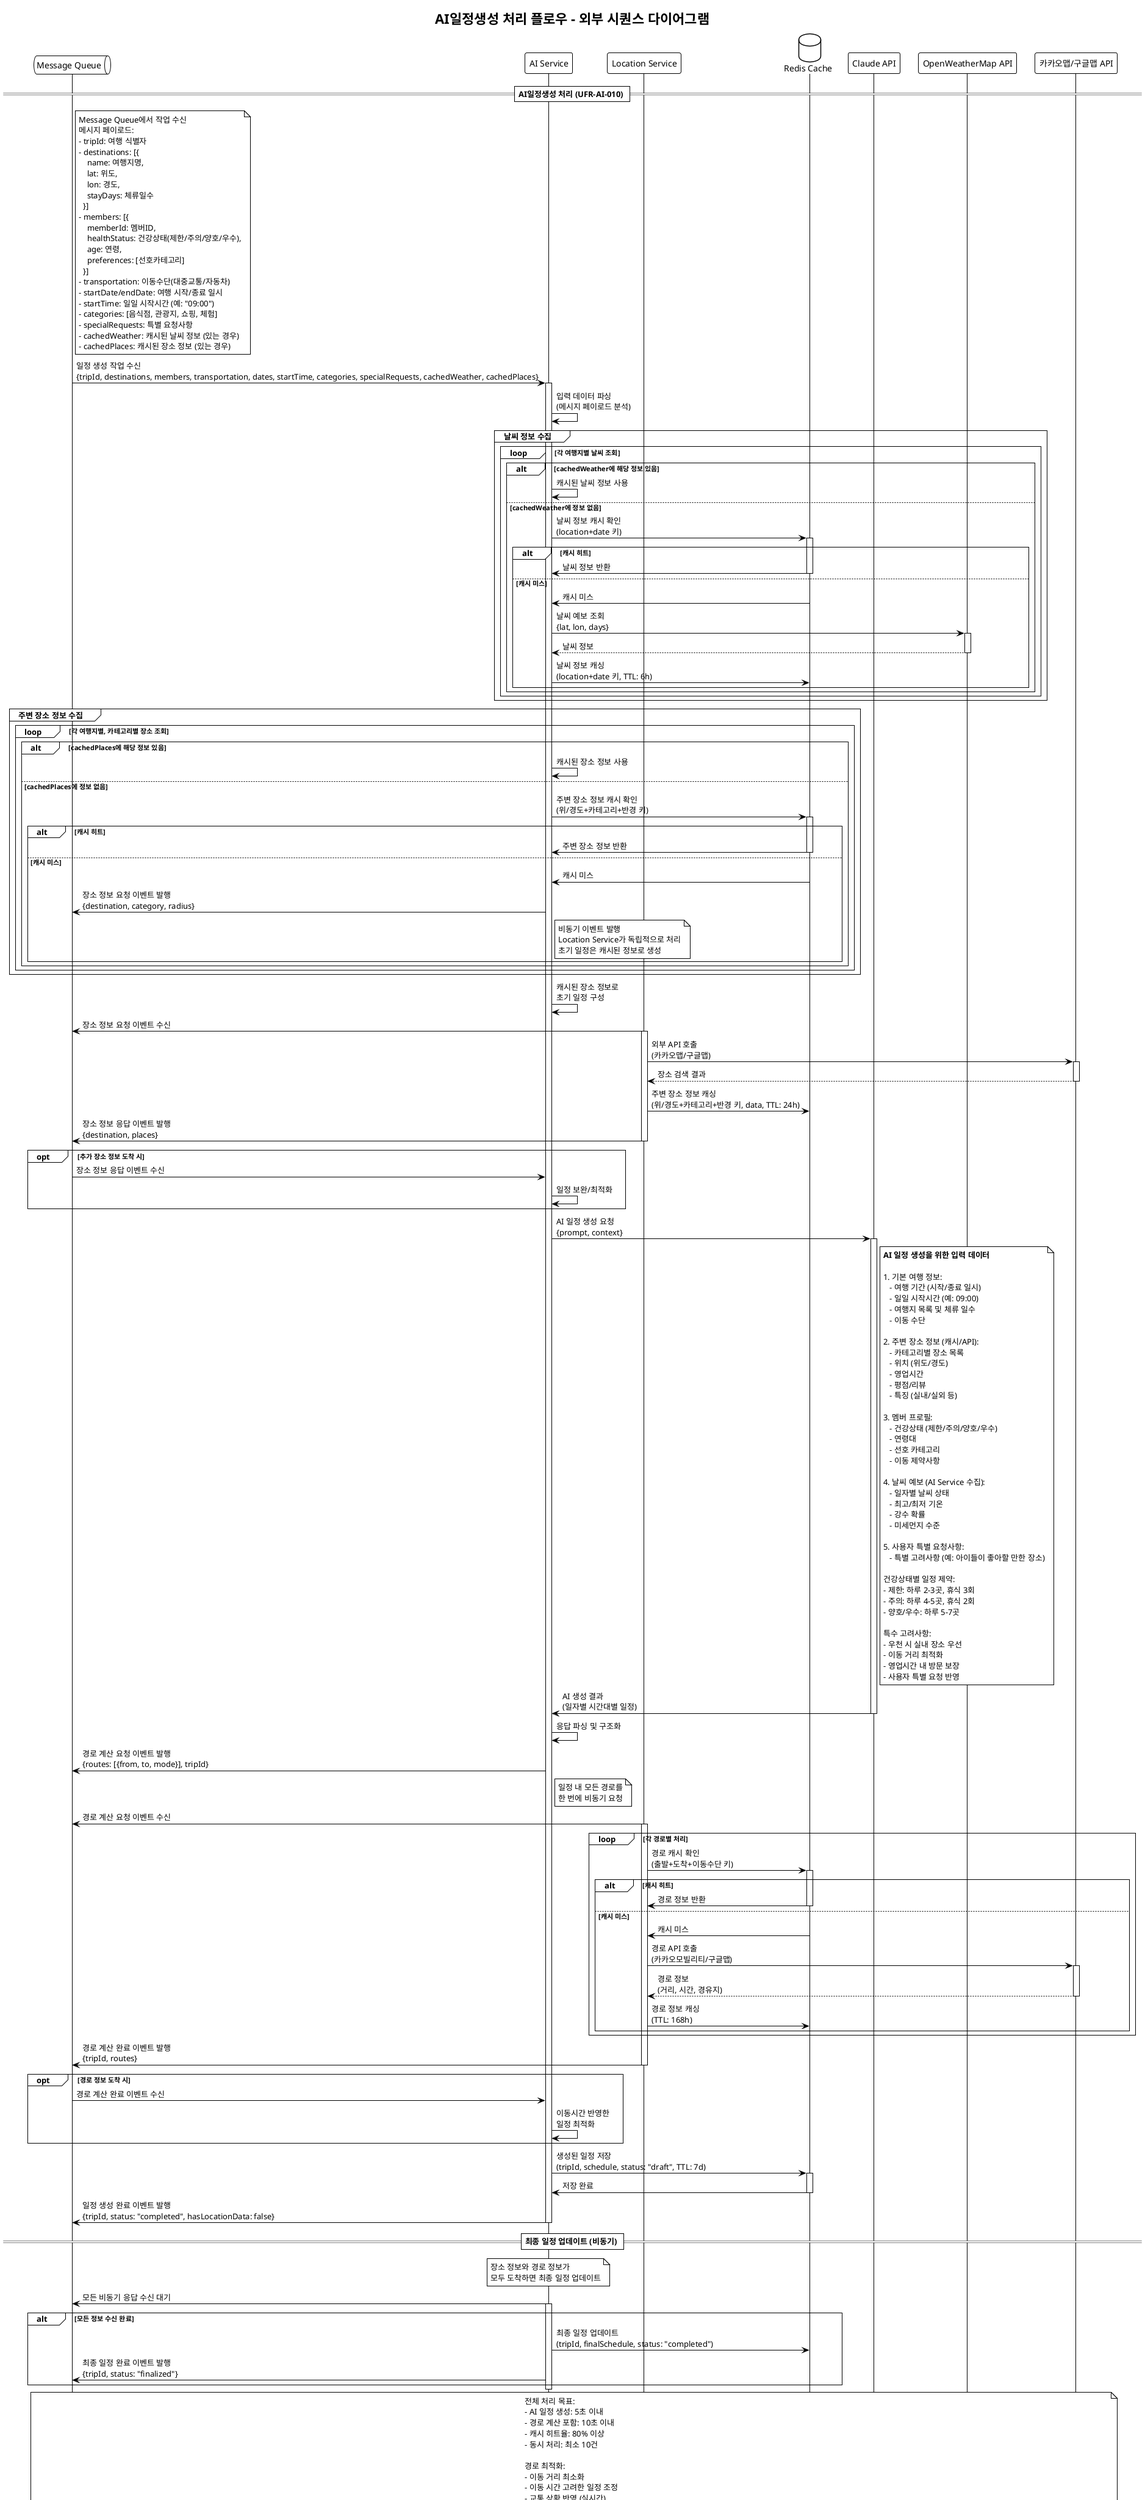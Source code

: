 @startuml AI일정생성처리플로우
!theme mono

title AI일정생성 처리 플로우 - 외부 시퀀스 다이어그램

queue "Message Queue" as MQ
participant "AI Service" as AIService
participant "Location Service" as LocationService
database "Redis Cache" as Redis
participant "Claude API" as ClaudeAPI
participant "OpenWeatherMap API" as WeatherAPI
participant "카카오맵/구글맵 API" as MAP

== AI일정생성 처리 (UFR-AI-010) ==
note right of MQ
Message Queue에서 작업 수신
메시지 페이로드:
- tripId: 여행 식별자
- destinations: [{
    name: 여행지명,
    lat: 위도,
    lon: 경도,
    stayDays: 체류일수
  }]
- members: [{
    memberId: 멤버ID,
    healthStatus: 건강상태(제한/주의/양호/우수),
    age: 연령,
    preferences: [선호카테고리]
  }]
- transportation: 이동수단(대중교통/자동차)
- startDate/endDate: 여행 시작/종료 일시
- startTime: 일일 시작시간 (예: "09:00")
- categories: [음식점, 관광지, 쇼핑, 체험]
- specialRequests: 특별 요청사항
- cachedWeather: 캐시된 날씨 정보 (있는 경우)
- cachedPlaces: 캐시된 장소 정보 (있는 경우)
end note

MQ -> AIService: 일정 생성 작업 수신\n{tripId, destinations, members, transportation, dates, startTime, categories, specialRequests, cachedWeather, cachedPlaces}
activate AIService

AIService -> AIService: 입력 데이터 파싱\n(메시지 페이로드 분석)

' 날씨 정보 수집 (AI Service가 직접 수행)
group 날씨 정보 수집
    loop 각 여행지별 날씨 조회
        alt cachedWeather에 해당 정보 있음
            AIService -> AIService: 캐시된 날씨 정보 사용
        else cachedWeather에 정보 없음
            AIService -> Redis: 날씨 정보 캐시 확인\n(location+date 키)
            activate Redis
            
            alt 캐시 히트
                Redis -> AIService: 날씨 정보 반환
                deactivate Redis
            else 캐시 미스
                Redis -> AIService: 캐시 미스
                deactivate Redis
                
                AIService -> WeatherAPI: 날씨 예보 조회\n{lat, lon, days}
                activate WeatherAPI
                WeatherAPI --> AIService: 날씨 정보
                deactivate WeatherAPI
                
                AIService -> Redis: 날씨 정보 캐싱\n(location+date 키, TTL: 6h)
            end
        end
    end
end

' 주변 장소 정보 수집 (AI Service가 주도)
group 주변 장소 정보 수집
    loop 각 여행지별, 카테고리별 장소 조회
        alt cachedPlaces에 해당 정보 있음
            AIService -> AIService: 캐시된 장소 정보 사용
        else cachedPlaces에 정보 없음
            AIService -> Redis: 주변 장소 정보 캐시 확인\n(위/경도+카테고리+반경 키)
            activate Redis
            
            alt 캐시 히트
                Redis -> AIService: 주변 장소 정보 반환
                deactivate Redis
            else 캐시 미스
                Redis -> AIService: 캐시 미스
                deactivate Redis
                
                AIService -> MQ: 장소 정보 요청 이벤트 발행\n{destination, category, radius}
                note right of AIService
                비동기 이벤트 발행
                Location Service가 독립적으로 처리
                초기 일정은 캐시된 정보로 생성
                end note
            end
        end
    end
end

AIService -> AIService: 캐시된 장소 정보로\n초기 일정 구성

' Location Service 비동기 처리
LocationService -> MQ: 장소 정보 요청 이벤트 수신
activate LocationService

LocationService -> MAP: 외부 API 호출\n(카카오맵/구글맵)
activate MAP
MAP --> LocationService: 장소 검색 결과
deactivate MAP

LocationService -> Redis: 주변 장소 정보 캐싱\n(위/경도+카테고리+반경 키, data, TTL: 24h)
LocationService -> MQ: 장소 정보 응답 이벤트 발행\n{destination, places}
deactivate LocationService

' AI Service가 추가 장소 정보 수신
opt 추가 장소 정보 도착 시
    MQ -> AIService: 장소 정보 응답 이벤트 수신
    AIService -> AIService: 일정 보완/최적화
end

AIService -> ClaudeAPI: AI 일정 생성 요청\n{prompt, context}
activate ClaudeAPI

note right of ClaudeAPI
**AI 일정 생성을 위한 입력 데이터**

1. 기본 여행 정보:
   - 여행 기간 (시작/종료 일시)
   - 일일 시작시간 (예: 09:00)
   - 여행지 목록 및 체류 일수
   - 이동 수단

2. 주변 장소 정보 (캐시/API):
   - 카테고리별 장소 목록
   - 위치 (위도/경도)
   - 영업시간
   - 평점/리뷰
   - 특징 (실내/실외 등)

3. 멤버 프로필:
   - 건강상태 (제한/주의/양호/우수)
   - 연령대
   - 선호 카테고리
   - 이동 제약사항

4. 날씨 예보 (AI Service 수집):
   - 일자별 날씨 상태
   - 최고/최저 기온
   - 강수 확률
   - 미세먼지 수준

5. 사용자 특별 요청사항:
   - 특별 고려사항 (예: 아이들이 좋아할 만한 장소)

건강상태별 일정 제약:
- 제한: 하루 2-3곳, 휴식 3회
- 주의: 하루 4-5곳, 휴식 2회
- 양호/우수: 하루 5-7곳

특수 고려사항:
- 우천 시 실내 장소 우선
- 이동 거리 최적화
- 영업시간 내 방문 보장
- 사용자 특별 요청 반영
end note

ClaudeAPI -> AIService: AI 생성 결과\n(일자별 시간대별 일정)
deactivate ClaudeAPI

AIService -> AIService: 응답 파싱 및 구조화

' 장소 간 이동 경로 계산 (비동기)
AIService -> MQ: 경로 계산 요청 이벤트 발행\n{routes: [{from, to, mode}], tripId}
note right of AIService
일정 내 모든 경로를
한 번에 비동기 요청
end note

' Location Service 경로 계산 처리
LocationService -> MQ: 경로 계산 요청 이벤트 수신
activate LocationService

loop 각 경로별 처리
    LocationService -> Redis: 경로 캐시 확인\n(출발+도착+이동수단 키)
    activate Redis
    
    alt 캐시 히트
        Redis -> LocationService: 경로 정보 반환
        deactivate Redis
    else 캐시 미스
        Redis -> LocationService: 캐시 미스
        deactivate Redis
        
        LocationService -> MAP: 경로 API 호출\n(카카오모빌리티/구글맵)
        activate MAP
        MAP --> LocationService: 경로 정보\n(거리, 시간, 경유지)
        deactivate MAP
        
        LocationService -> Redis: 경로 정보 캐싱\n(TTL: 168h)
    end
end

LocationService -> MQ: 경로 계산 완료 이벤트 발행\n{tripId, routes}
deactivate LocationService

' AI Service가 경로 정보 수신
opt 경로 정보 도착 시
    MQ -> AIService: 경로 계산 완료 이벤트 수신
    AIService -> AIService: 이동시간 반영한\n일정 최적화
end

AIService -> Redis: 생성된 일정 저장\n(tripId, schedule, status: "draft", TTL: 7d)
activate Redis
Redis -> AIService: 저장 완료
deactivate Redis

AIService -> MQ: 일정 생성 완료 이벤트 발행\n{tripId, status: "completed", hasLocationData: false}
deactivate AIService

== 최종 일정 업데이트 (비동기) ==
note over AIService
장소 정보와 경로 정보가
모두 도착하면 최종 일정 업데이트
end note

AIService -> MQ: 모든 비동기 응답 수신 대기
activate AIService

alt 모든 정보 수신 완료
    AIService -> Redis: 최종 일정 업데이트\n(tripId, finalSchedule, status: "completed")
    AIService -> MQ: 최종 일정 완료 이벤트 발행\n{tripId, status: "finalized"}
end

deactivate AIService

note over MQ, MAP
전체 처리 목표:
- AI 일정 생성: 5초 이내
- 경로 계산 포함: 10초 이내
- 캐시 히트율: 80% 이상
- 동시 처리: 최소 10건

경로 최적화:
- 이동 거리 최소화
- 이동 시간 고려한 일정 조정
- 교통 상황 반영 (실시간)
end note

@enduml